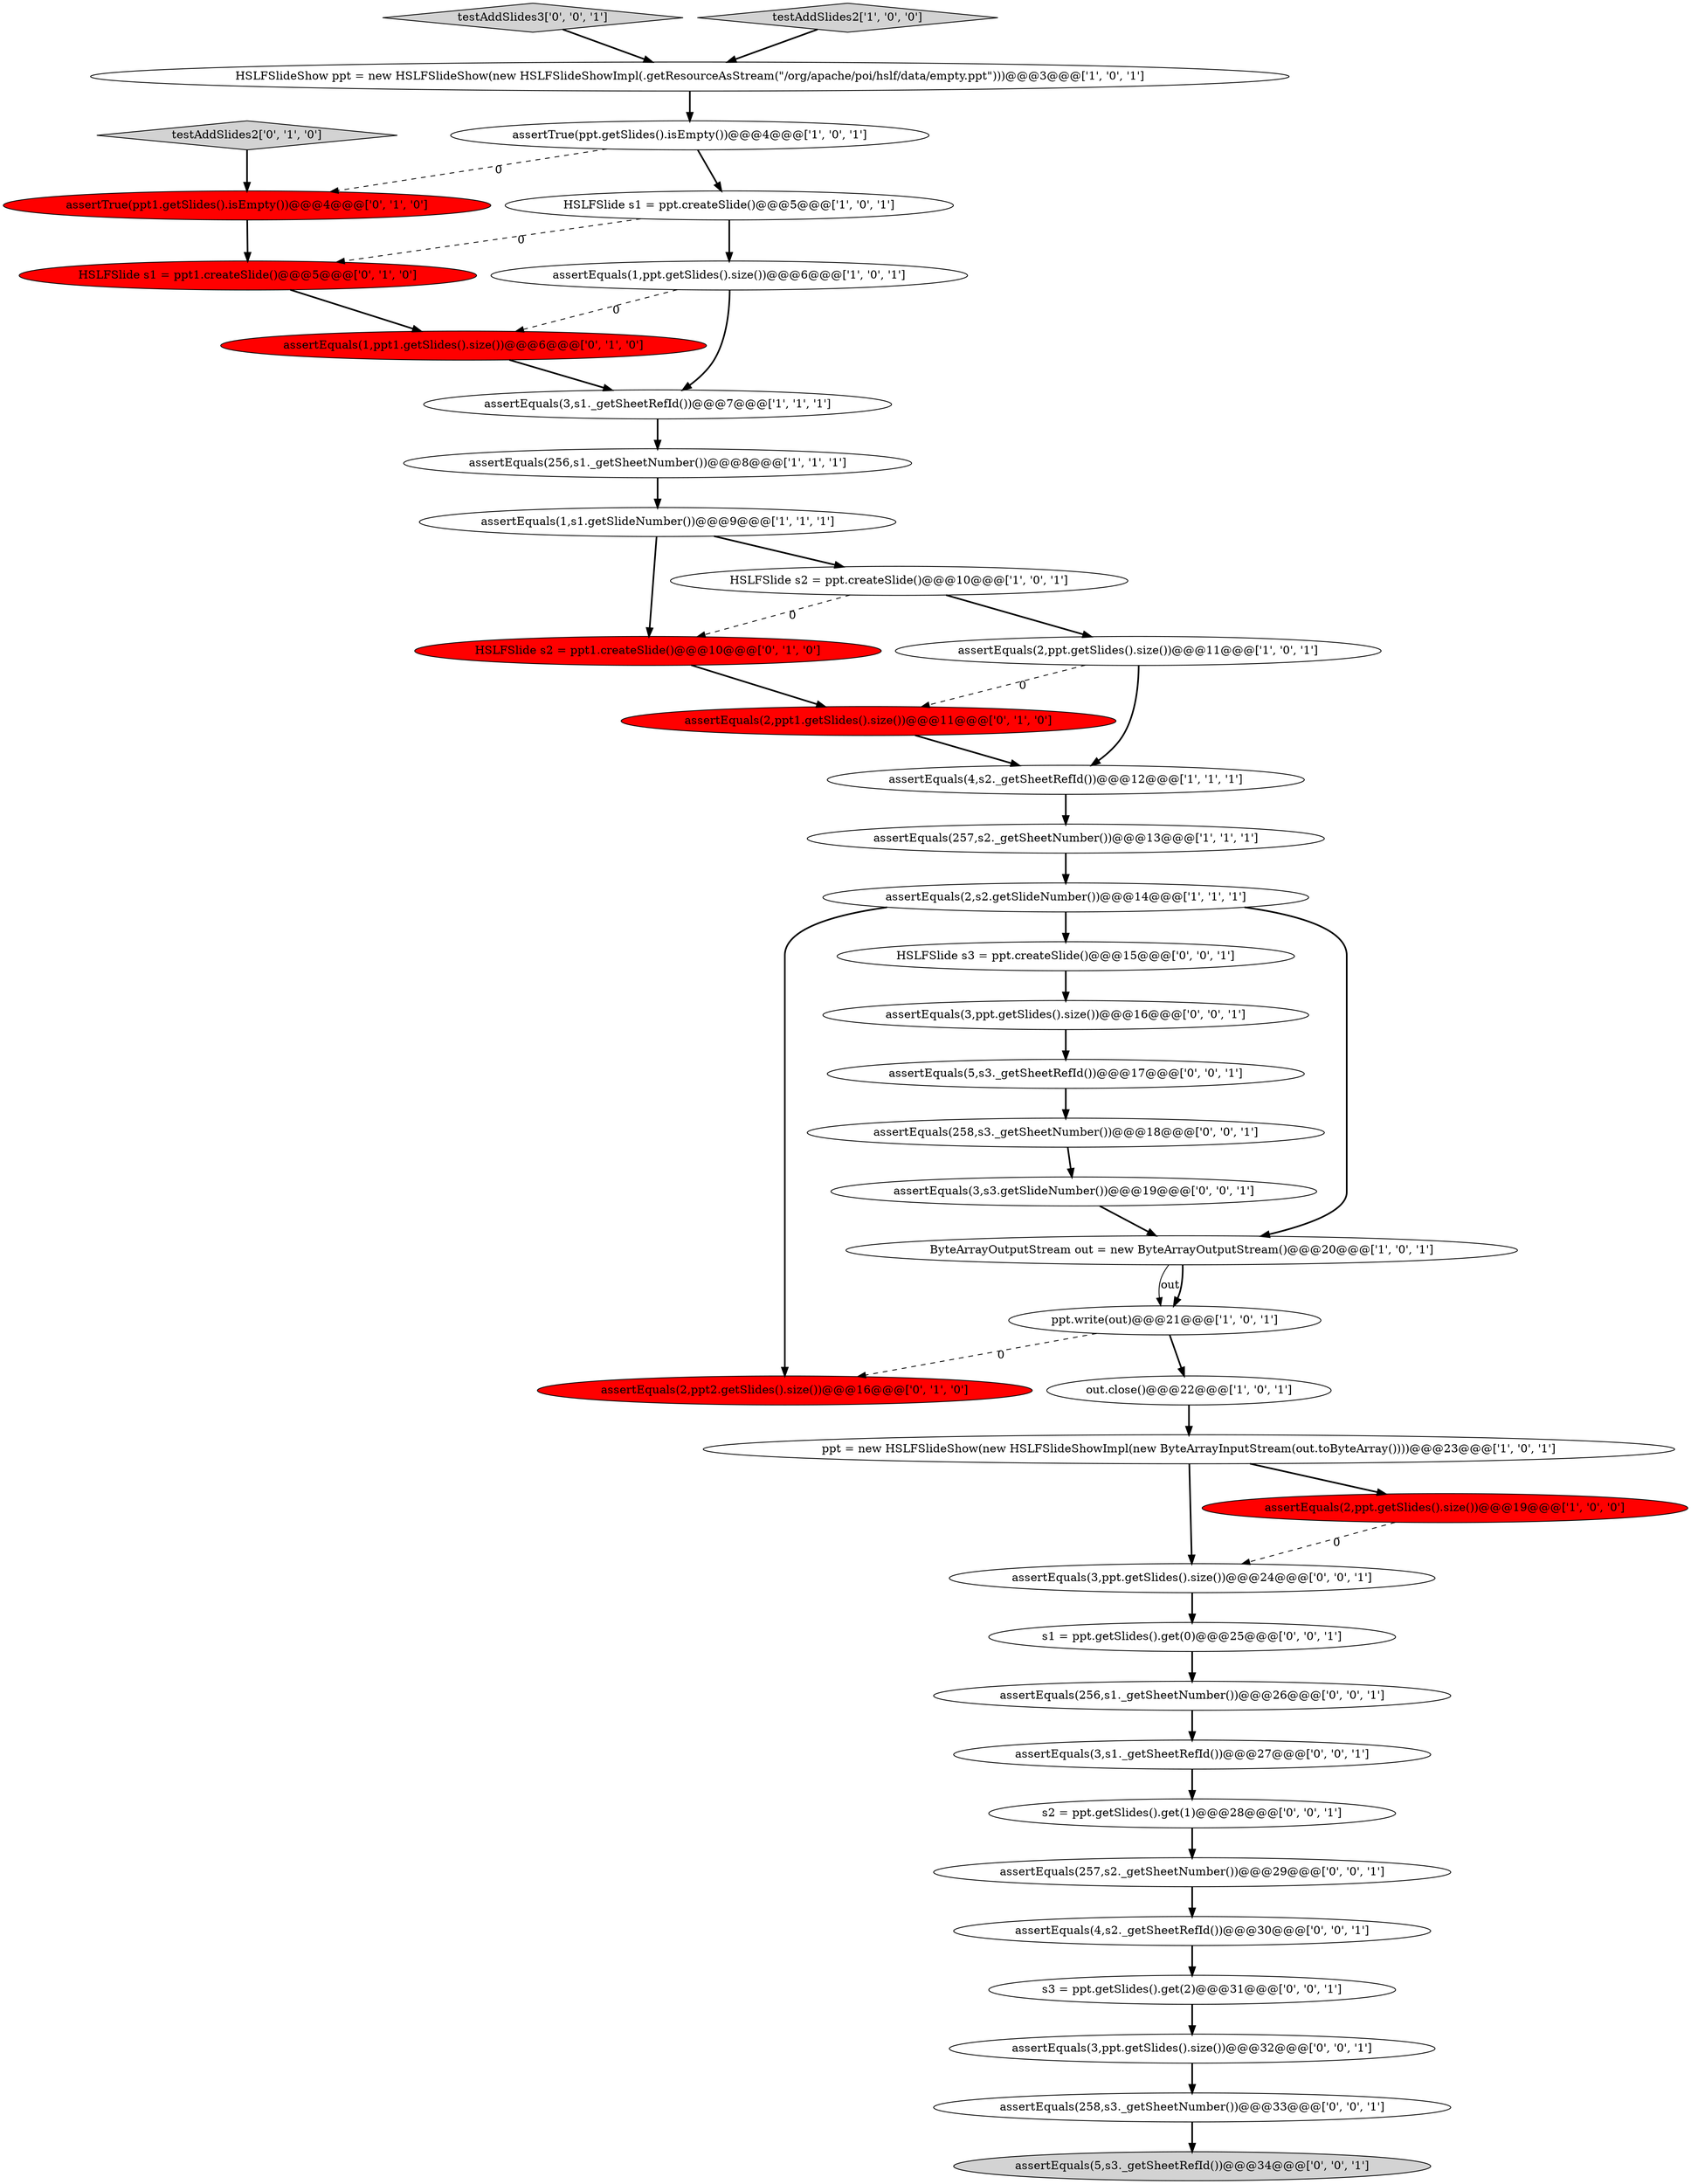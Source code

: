 digraph {
35 [style = filled, label = "assertEquals(5,s3._getSheetRefId())@@@34@@@['0', '0', '1']", fillcolor = lightgray, shape = ellipse image = "AAA0AAABBB3BBB"];
22 [style = filled, label = "HSLFSlide s1 = ppt1.createSlide()@@@5@@@['0', '1', '0']", fillcolor = red, shape = ellipse image = "AAA1AAABBB2BBB"];
17 [style = filled, label = "assertEquals(1,ppt.getSlides().size())@@@6@@@['1', '0', '1']", fillcolor = white, shape = ellipse image = "AAA0AAABBB1BBB"];
37 [style = filled, label = "assertEquals(3,ppt.getSlides().size())@@@16@@@['0', '0', '1']", fillcolor = white, shape = ellipse image = "AAA0AAABBB3BBB"];
8 [style = filled, label = "HSLFSlideShow ppt = new HSLFSlideShow(new HSLFSlideShowImpl(.getResourceAsStream(\"/org/apache/poi/hslf/data/empty.ppt\")))@@@3@@@['1', '0', '1']", fillcolor = white, shape = ellipse image = "AAA0AAABBB1BBB"];
11 [style = filled, label = "assertEquals(2,s2.getSlideNumber())@@@14@@@['1', '1', '1']", fillcolor = white, shape = ellipse image = "AAA0AAABBB1BBB"];
1 [style = filled, label = "HSLFSlide s1 = ppt.createSlide()@@@5@@@['1', '0', '1']", fillcolor = white, shape = ellipse image = "AAA0AAABBB1BBB"];
21 [style = filled, label = "assertTrue(ppt1.getSlides().isEmpty())@@@4@@@['0', '1', '0']", fillcolor = red, shape = ellipse image = "AAA1AAABBB2BBB"];
24 [style = filled, label = "testAddSlides2['0', '1', '0']", fillcolor = lightgray, shape = diamond image = "AAA0AAABBB2BBB"];
23 [style = filled, label = "assertEquals(2,ppt2.getSlides().size())@@@16@@@['0', '1', '0']", fillcolor = red, shape = ellipse image = "AAA1AAABBB2BBB"];
15 [style = filled, label = "out.close()@@@22@@@['1', '0', '1']", fillcolor = white, shape = ellipse image = "AAA0AAABBB1BBB"];
32 [style = filled, label = "assertEquals(4,s2._getSheetRefId())@@@30@@@['0', '0', '1']", fillcolor = white, shape = ellipse image = "AAA0AAABBB3BBB"];
33 [style = filled, label = "HSLFSlide s3 = ppt.createSlide()@@@15@@@['0', '0', '1']", fillcolor = white, shape = ellipse image = "AAA0AAABBB3BBB"];
34 [style = filled, label = "s1 = ppt.getSlides().get(0)@@@25@@@['0', '0', '1']", fillcolor = white, shape = ellipse image = "AAA0AAABBB3BBB"];
19 [style = filled, label = "assertEquals(2,ppt1.getSlides().size())@@@11@@@['0', '1', '0']", fillcolor = red, shape = ellipse image = "AAA1AAABBB2BBB"];
25 [style = filled, label = "testAddSlides3['0', '0', '1']", fillcolor = lightgray, shape = diamond image = "AAA0AAABBB3BBB"];
7 [style = filled, label = "ByteArrayOutputStream out = new ByteArrayOutputStream()@@@20@@@['1', '0', '1']", fillcolor = white, shape = ellipse image = "AAA0AAABBB1BBB"];
38 [style = filled, label = "assertEquals(257,s2._getSheetNumber())@@@29@@@['0', '0', '1']", fillcolor = white, shape = ellipse image = "AAA0AAABBB3BBB"];
3 [style = filled, label = "assertEquals(3,s1._getSheetRefId())@@@7@@@['1', '1', '1']", fillcolor = white, shape = ellipse image = "AAA0AAABBB1BBB"];
40 [style = filled, label = "s2 = ppt.getSlides().get(1)@@@28@@@['0', '0', '1']", fillcolor = white, shape = ellipse image = "AAA0AAABBB3BBB"];
20 [style = filled, label = "HSLFSlide s2 = ppt1.createSlide()@@@10@@@['0', '1', '0']", fillcolor = red, shape = ellipse image = "AAA1AAABBB2BBB"];
27 [style = filled, label = "assertEquals(3,s3.getSlideNumber())@@@19@@@['0', '0', '1']", fillcolor = white, shape = ellipse image = "AAA0AAABBB3BBB"];
4 [style = filled, label = "testAddSlides2['1', '0', '0']", fillcolor = lightgray, shape = diamond image = "AAA0AAABBB1BBB"];
36 [style = filled, label = "assertEquals(256,s1._getSheetNumber())@@@26@@@['0', '0', '1']", fillcolor = white, shape = ellipse image = "AAA0AAABBB3BBB"];
10 [style = filled, label = "ppt.write(out)@@@21@@@['1', '0', '1']", fillcolor = white, shape = ellipse image = "AAA0AAABBB1BBB"];
2 [style = filled, label = "assertEquals(256,s1._getSheetNumber())@@@8@@@['1', '1', '1']", fillcolor = white, shape = ellipse image = "AAA0AAABBB1BBB"];
28 [style = filled, label = "assertEquals(5,s3._getSheetRefId())@@@17@@@['0', '0', '1']", fillcolor = white, shape = ellipse image = "AAA0AAABBB3BBB"];
30 [style = filled, label = "assertEquals(3,s1._getSheetRefId())@@@27@@@['0', '0', '1']", fillcolor = white, shape = ellipse image = "AAA0AAABBB3BBB"];
26 [style = filled, label = "assertEquals(3,ppt.getSlides().size())@@@24@@@['0', '0', '1']", fillcolor = white, shape = ellipse image = "AAA0AAABBB3BBB"];
5 [style = filled, label = "HSLFSlide s2 = ppt.createSlide()@@@10@@@['1', '0', '1']", fillcolor = white, shape = ellipse image = "AAA0AAABBB1BBB"];
16 [style = filled, label = "assertEquals(2,ppt.getSlides().size())@@@19@@@['1', '0', '0']", fillcolor = red, shape = ellipse image = "AAA1AAABBB1BBB"];
13 [style = filled, label = "assertEquals(4,s2._getSheetRefId())@@@12@@@['1', '1', '1']", fillcolor = white, shape = ellipse image = "AAA0AAABBB1BBB"];
31 [style = filled, label = "assertEquals(258,s3._getSheetNumber())@@@33@@@['0', '0', '1']", fillcolor = white, shape = ellipse image = "AAA0AAABBB3BBB"];
29 [style = filled, label = "s3 = ppt.getSlides().get(2)@@@31@@@['0', '0', '1']", fillcolor = white, shape = ellipse image = "AAA0AAABBB3BBB"];
39 [style = filled, label = "assertEquals(3,ppt.getSlides().size())@@@32@@@['0', '0', '1']", fillcolor = white, shape = ellipse image = "AAA0AAABBB3BBB"];
0 [style = filled, label = "assertEquals(2,ppt.getSlides().size())@@@11@@@['1', '0', '1']", fillcolor = white, shape = ellipse image = "AAA0AAABBB1BBB"];
41 [style = filled, label = "assertEquals(258,s3._getSheetNumber())@@@18@@@['0', '0', '1']", fillcolor = white, shape = ellipse image = "AAA0AAABBB3BBB"];
6 [style = filled, label = "ppt = new HSLFSlideShow(new HSLFSlideShowImpl(new ByteArrayInputStream(out.toByteArray())))@@@23@@@['1', '0', '1']", fillcolor = white, shape = ellipse image = "AAA0AAABBB1BBB"];
9 [style = filled, label = "assertEquals(1,s1.getSlideNumber())@@@9@@@['1', '1', '1']", fillcolor = white, shape = ellipse image = "AAA0AAABBB1BBB"];
12 [style = filled, label = "assertTrue(ppt.getSlides().isEmpty())@@@4@@@['1', '0', '1']", fillcolor = white, shape = ellipse image = "AAA0AAABBB1BBB"];
18 [style = filled, label = "assertEquals(1,ppt1.getSlides().size())@@@6@@@['0', '1', '0']", fillcolor = red, shape = ellipse image = "AAA1AAABBB2BBB"];
14 [style = filled, label = "assertEquals(257,s2._getSheetNumber())@@@13@@@['1', '1', '1']", fillcolor = white, shape = ellipse image = "AAA0AAABBB1BBB"];
18->3 [style = bold, label=""];
6->26 [style = bold, label=""];
37->28 [style = bold, label=""];
10->15 [style = bold, label=""];
41->27 [style = bold, label=""];
0->13 [style = bold, label=""];
7->10 [style = solid, label="out"];
7->10 [style = bold, label=""];
29->39 [style = bold, label=""];
0->19 [style = dashed, label="0"];
26->34 [style = bold, label=""];
9->20 [style = bold, label=""];
15->6 [style = bold, label=""];
2->9 [style = bold, label=""];
40->38 [style = bold, label=""];
12->1 [style = bold, label=""];
12->21 [style = dashed, label="0"];
28->41 [style = bold, label=""];
1->17 [style = bold, label=""];
38->32 [style = bold, label=""];
1->22 [style = dashed, label="0"];
5->20 [style = dashed, label="0"];
32->29 [style = bold, label=""];
16->26 [style = dashed, label="0"];
36->30 [style = bold, label=""];
22->18 [style = bold, label=""];
19->13 [style = bold, label=""];
3->2 [style = bold, label=""];
5->0 [style = bold, label=""];
24->21 [style = bold, label=""];
31->35 [style = bold, label=""];
21->22 [style = bold, label=""];
6->16 [style = bold, label=""];
39->31 [style = bold, label=""];
34->36 [style = bold, label=""];
27->7 [style = bold, label=""];
17->3 [style = bold, label=""];
9->5 [style = bold, label=""];
11->33 [style = bold, label=""];
4->8 [style = bold, label=""];
30->40 [style = bold, label=""];
25->8 [style = bold, label=""];
20->19 [style = bold, label=""];
33->37 [style = bold, label=""];
10->23 [style = dashed, label="0"];
14->11 [style = bold, label=""];
13->14 [style = bold, label=""];
11->23 [style = bold, label=""];
17->18 [style = dashed, label="0"];
8->12 [style = bold, label=""];
11->7 [style = bold, label=""];
}
